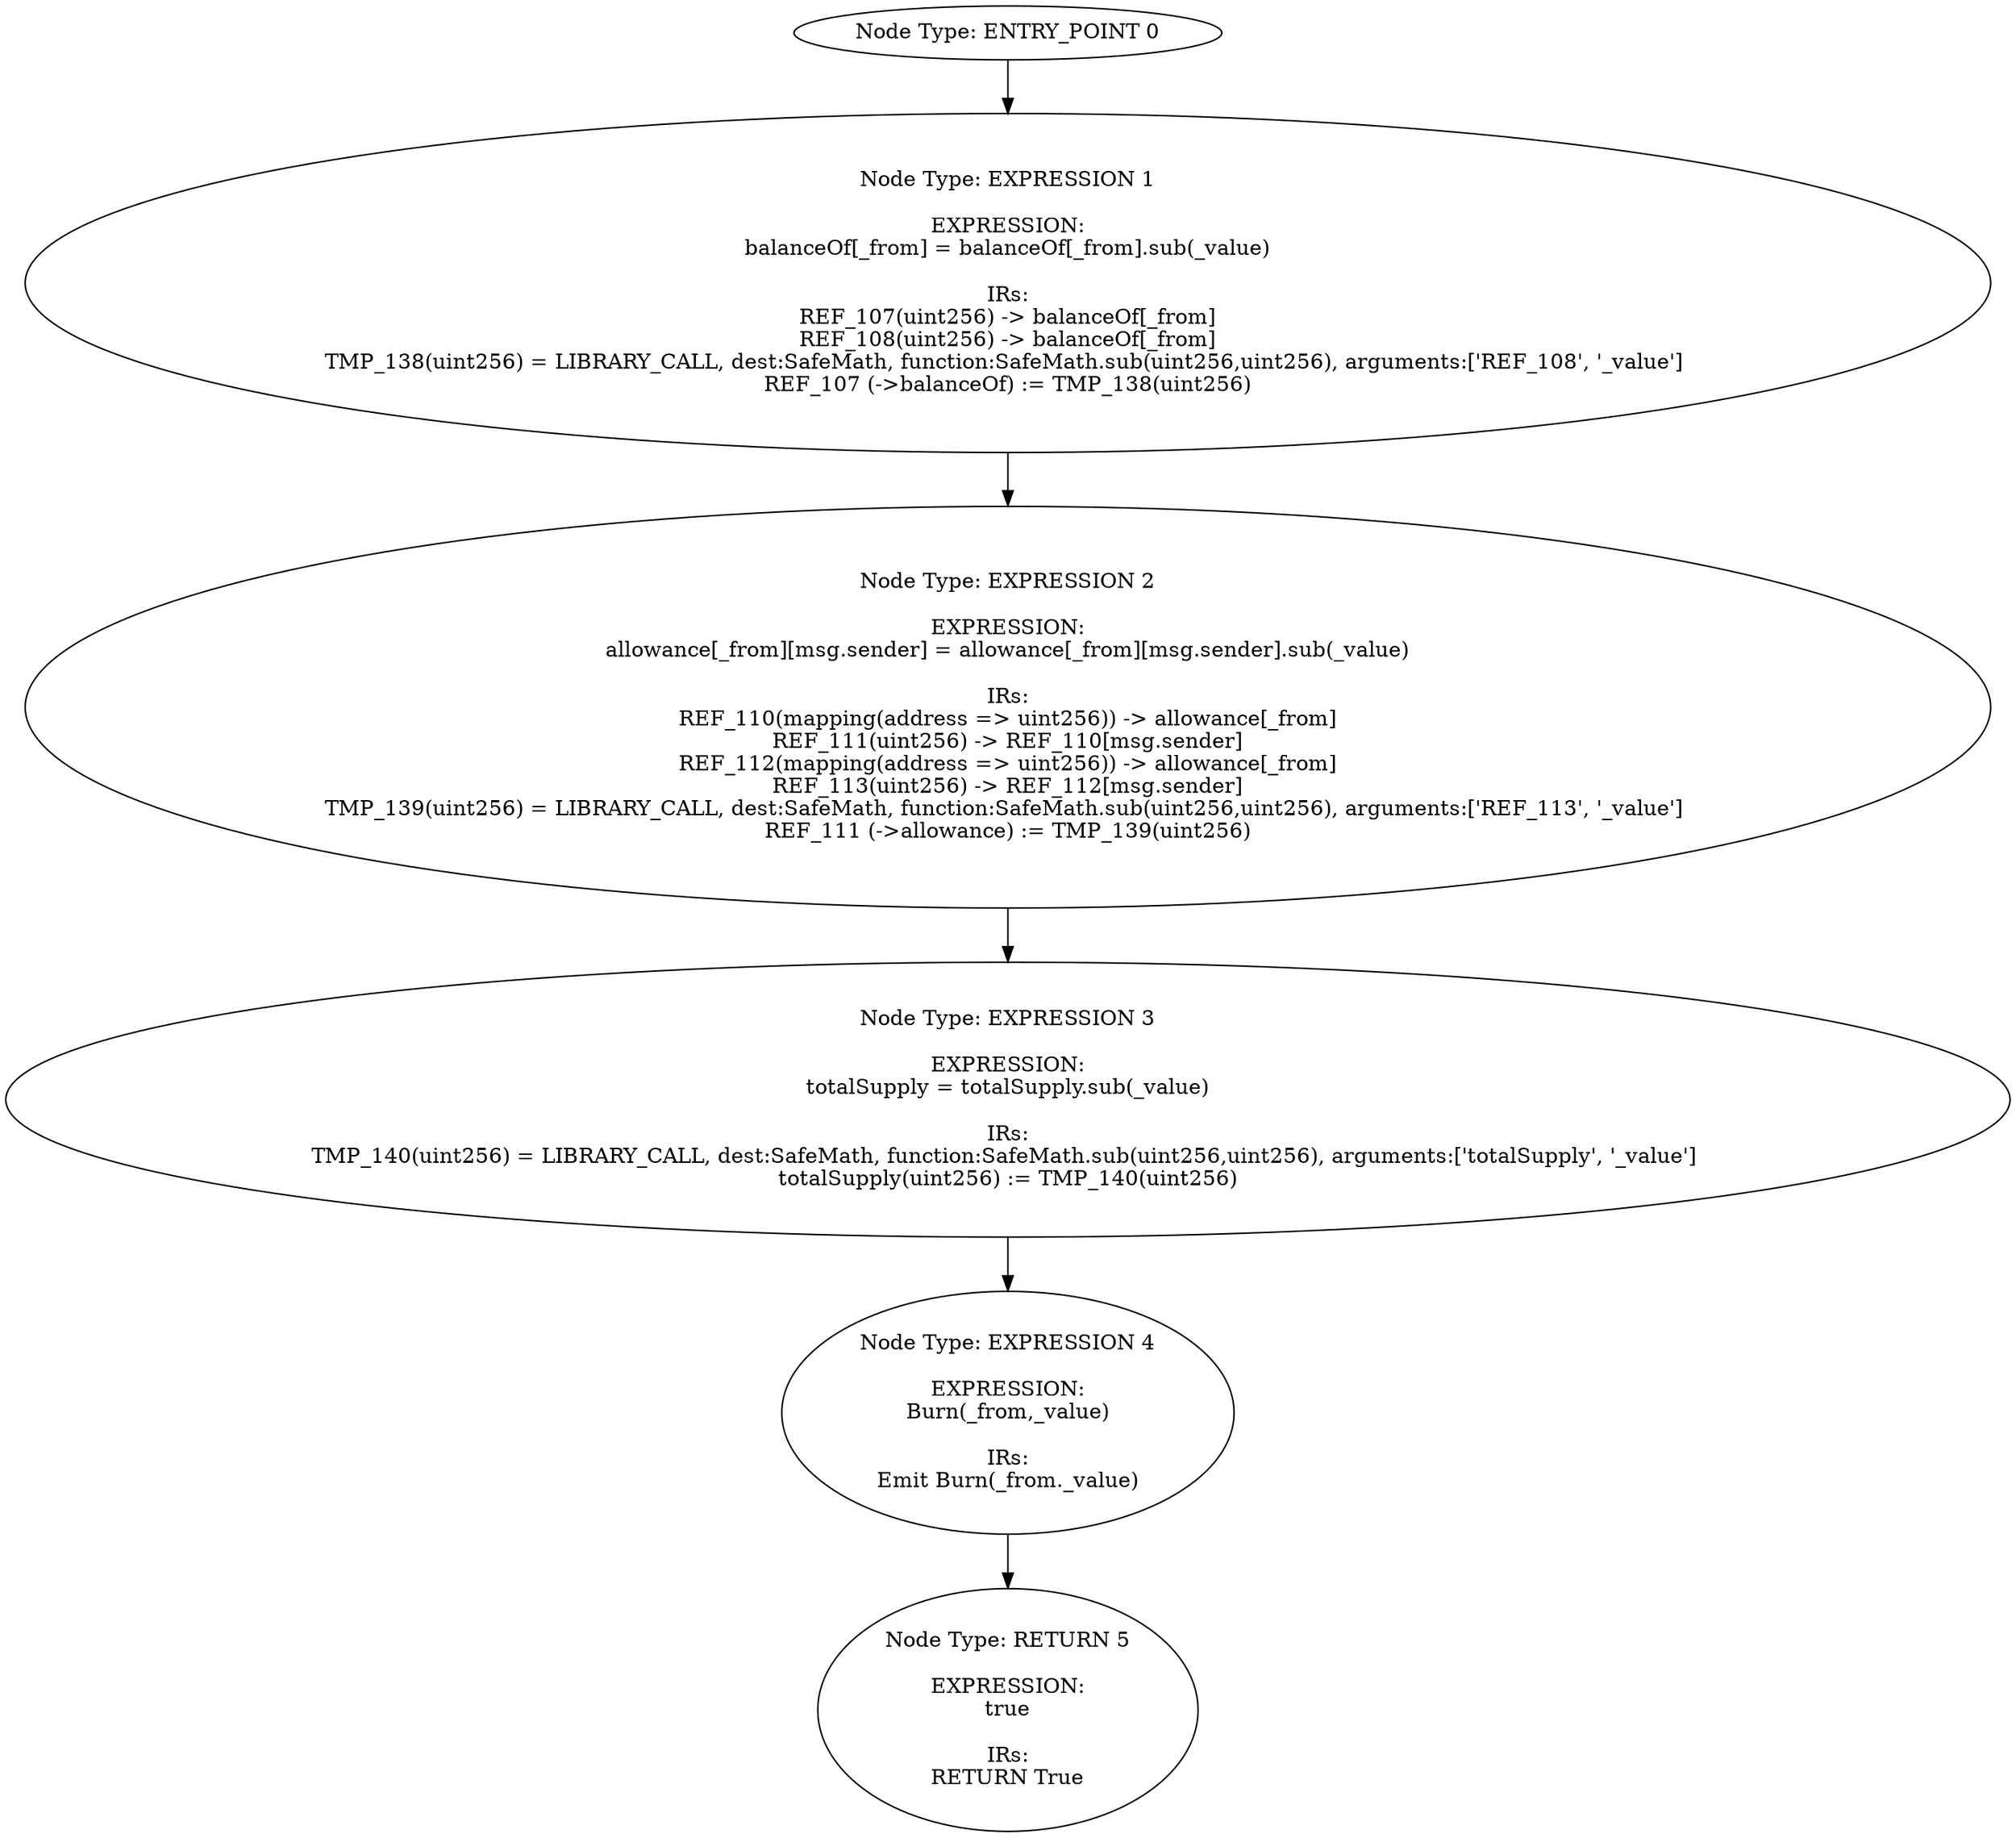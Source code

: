 digraph{
0[label="Node Type: ENTRY_POINT 0
"];
0->1;
1[label="Node Type: EXPRESSION 1

EXPRESSION:
balanceOf[_from] = balanceOf[_from].sub(_value)

IRs:
REF_107(uint256) -> balanceOf[_from]
REF_108(uint256) -> balanceOf[_from]
TMP_138(uint256) = LIBRARY_CALL, dest:SafeMath, function:SafeMath.sub(uint256,uint256), arguments:['REF_108', '_value'] 
REF_107 (->balanceOf) := TMP_138(uint256)"];
1->2;
2[label="Node Type: EXPRESSION 2

EXPRESSION:
allowance[_from][msg.sender] = allowance[_from][msg.sender].sub(_value)

IRs:
REF_110(mapping(address => uint256)) -> allowance[_from]
REF_111(uint256) -> REF_110[msg.sender]
REF_112(mapping(address => uint256)) -> allowance[_from]
REF_113(uint256) -> REF_112[msg.sender]
TMP_139(uint256) = LIBRARY_CALL, dest:SafeMath, function:SafeMath.sub(uint256,uint256), arguments:['REF_113', '_value'] 
REF_111 (->allowance) := TMP_139(uint256)"];
2->3;
3[label="Node Type: EXPRESSION 3

EXPRESSION:
totalSupply = totalSupply.sub(_value)

IRs:
TMP_140(uint256) = LIBRARY_CALL, dest:SafeMath, function:SafeMath.sub(uint256,uint256), arguments:['totalSupply', '_value'] 
totalSupply(uint256) := TMP_140(uint256)"];
3->4;
4[label="Node Type: EXPRESSION 4

EXPRESSION:
Burn(_from,_value)

IRs:
Emit Burn(_from._value)"];
4->5;
5[label="Node Type: RETURN 5

EXPRESSION:
true

IRs:
RETURN True"];
}
